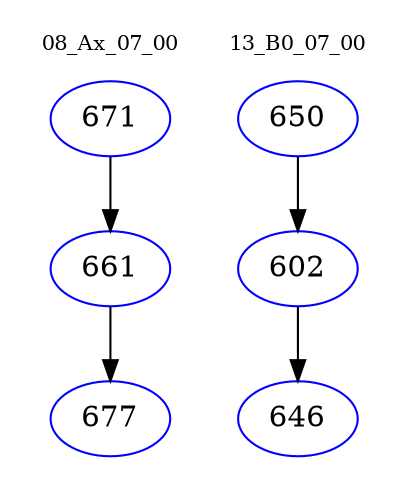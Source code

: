 digraph{
subgraph cluster_0 {
color = white
label = "08_Ax_07_00";
fontsize=10;
T0_671 [label="671", color="blue"]
T0_671 -> T0_661 [color="black"]
T0_661 [label="661", color="blue"]
T0_661 -> T0_677 [color="black"]
T0_677 [label="677", color="blue"]
}
subgraph cluster_1 {
color = white
label = "13_B0_07_00";
fontsize=10;
T1_650 [label="650", color="blue"]
T1_650 -> T1_602 [color="black"]
T1_602 [label="602", color="blue"]
T1_602 -> T1_646 [color="black"]
T1_646 [label="646", color="blue"]
}
}
